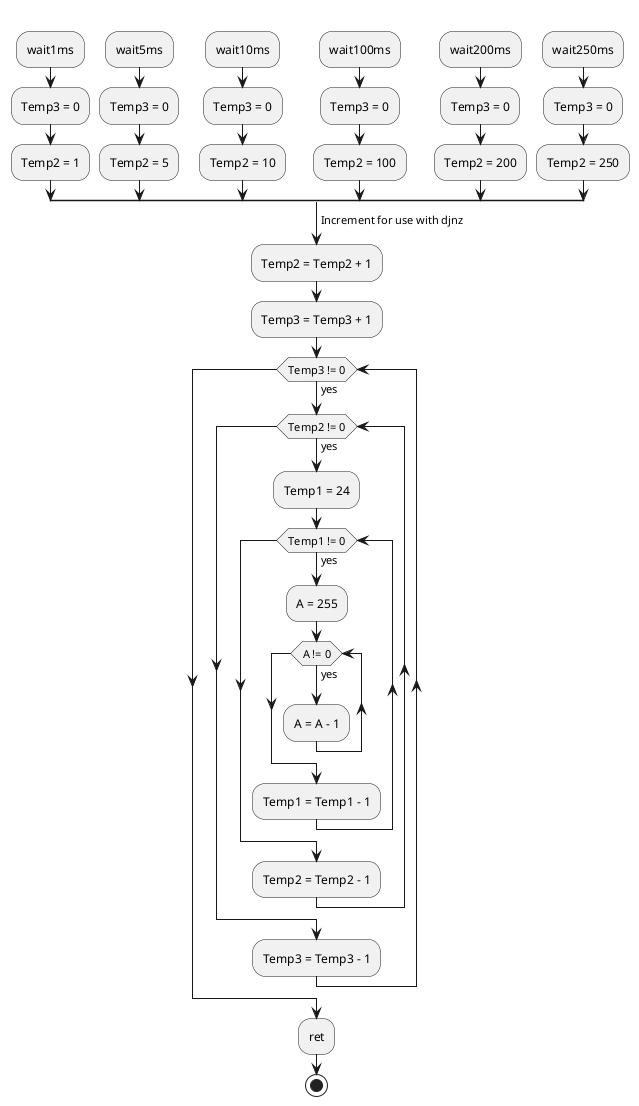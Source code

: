 @startuml 
split
  -[hidden]->
  :wait1ms;
  :Temp3 = 0;
  :Temp2 = 1;
split again
  -[hidden]->
  :wait5ms;
  :Temp3 = 0;
  :Temp2 = 5;
split again
  -[hidden]->
  :wait10ms;
  :Temp3 = 0;
  :Temp2 = 10;
split again
  -[hidden]->
  :wait100ms;
  :Temp3 = 0;
  :Temp2 = 100;
split again
  -[hidden]->
  :wait200ms;
  :Temp3 = 0;
  :Temp2 = 200;
split again
  -[hidden]->
  :wait250ms;
  :Temp3 = 0;
  :Temp2 = 250;
end split
->Increment for use with djnz;
:Temp2 = Temp2 + 1;
:Temp3 = Temp3 + 1;
while (Temp3 != 0)
  ->yes;
  while (Temp2 != 0)
    ->yes;
    :Temp1 = 24;
    while (Temp1 != 0)
      ->yes;
      :A = 255;
      while (A != 0)
        ->yes;
        :A = A - 1;
      endwhile
      :Temp1 = Temp1 - 1;
    endwhile
    :Temp2 = Temp2 - 1;
  endwhile
  :Temp3 = Temp3 - 1;
endwhile
:ret;
stop
@enduml



